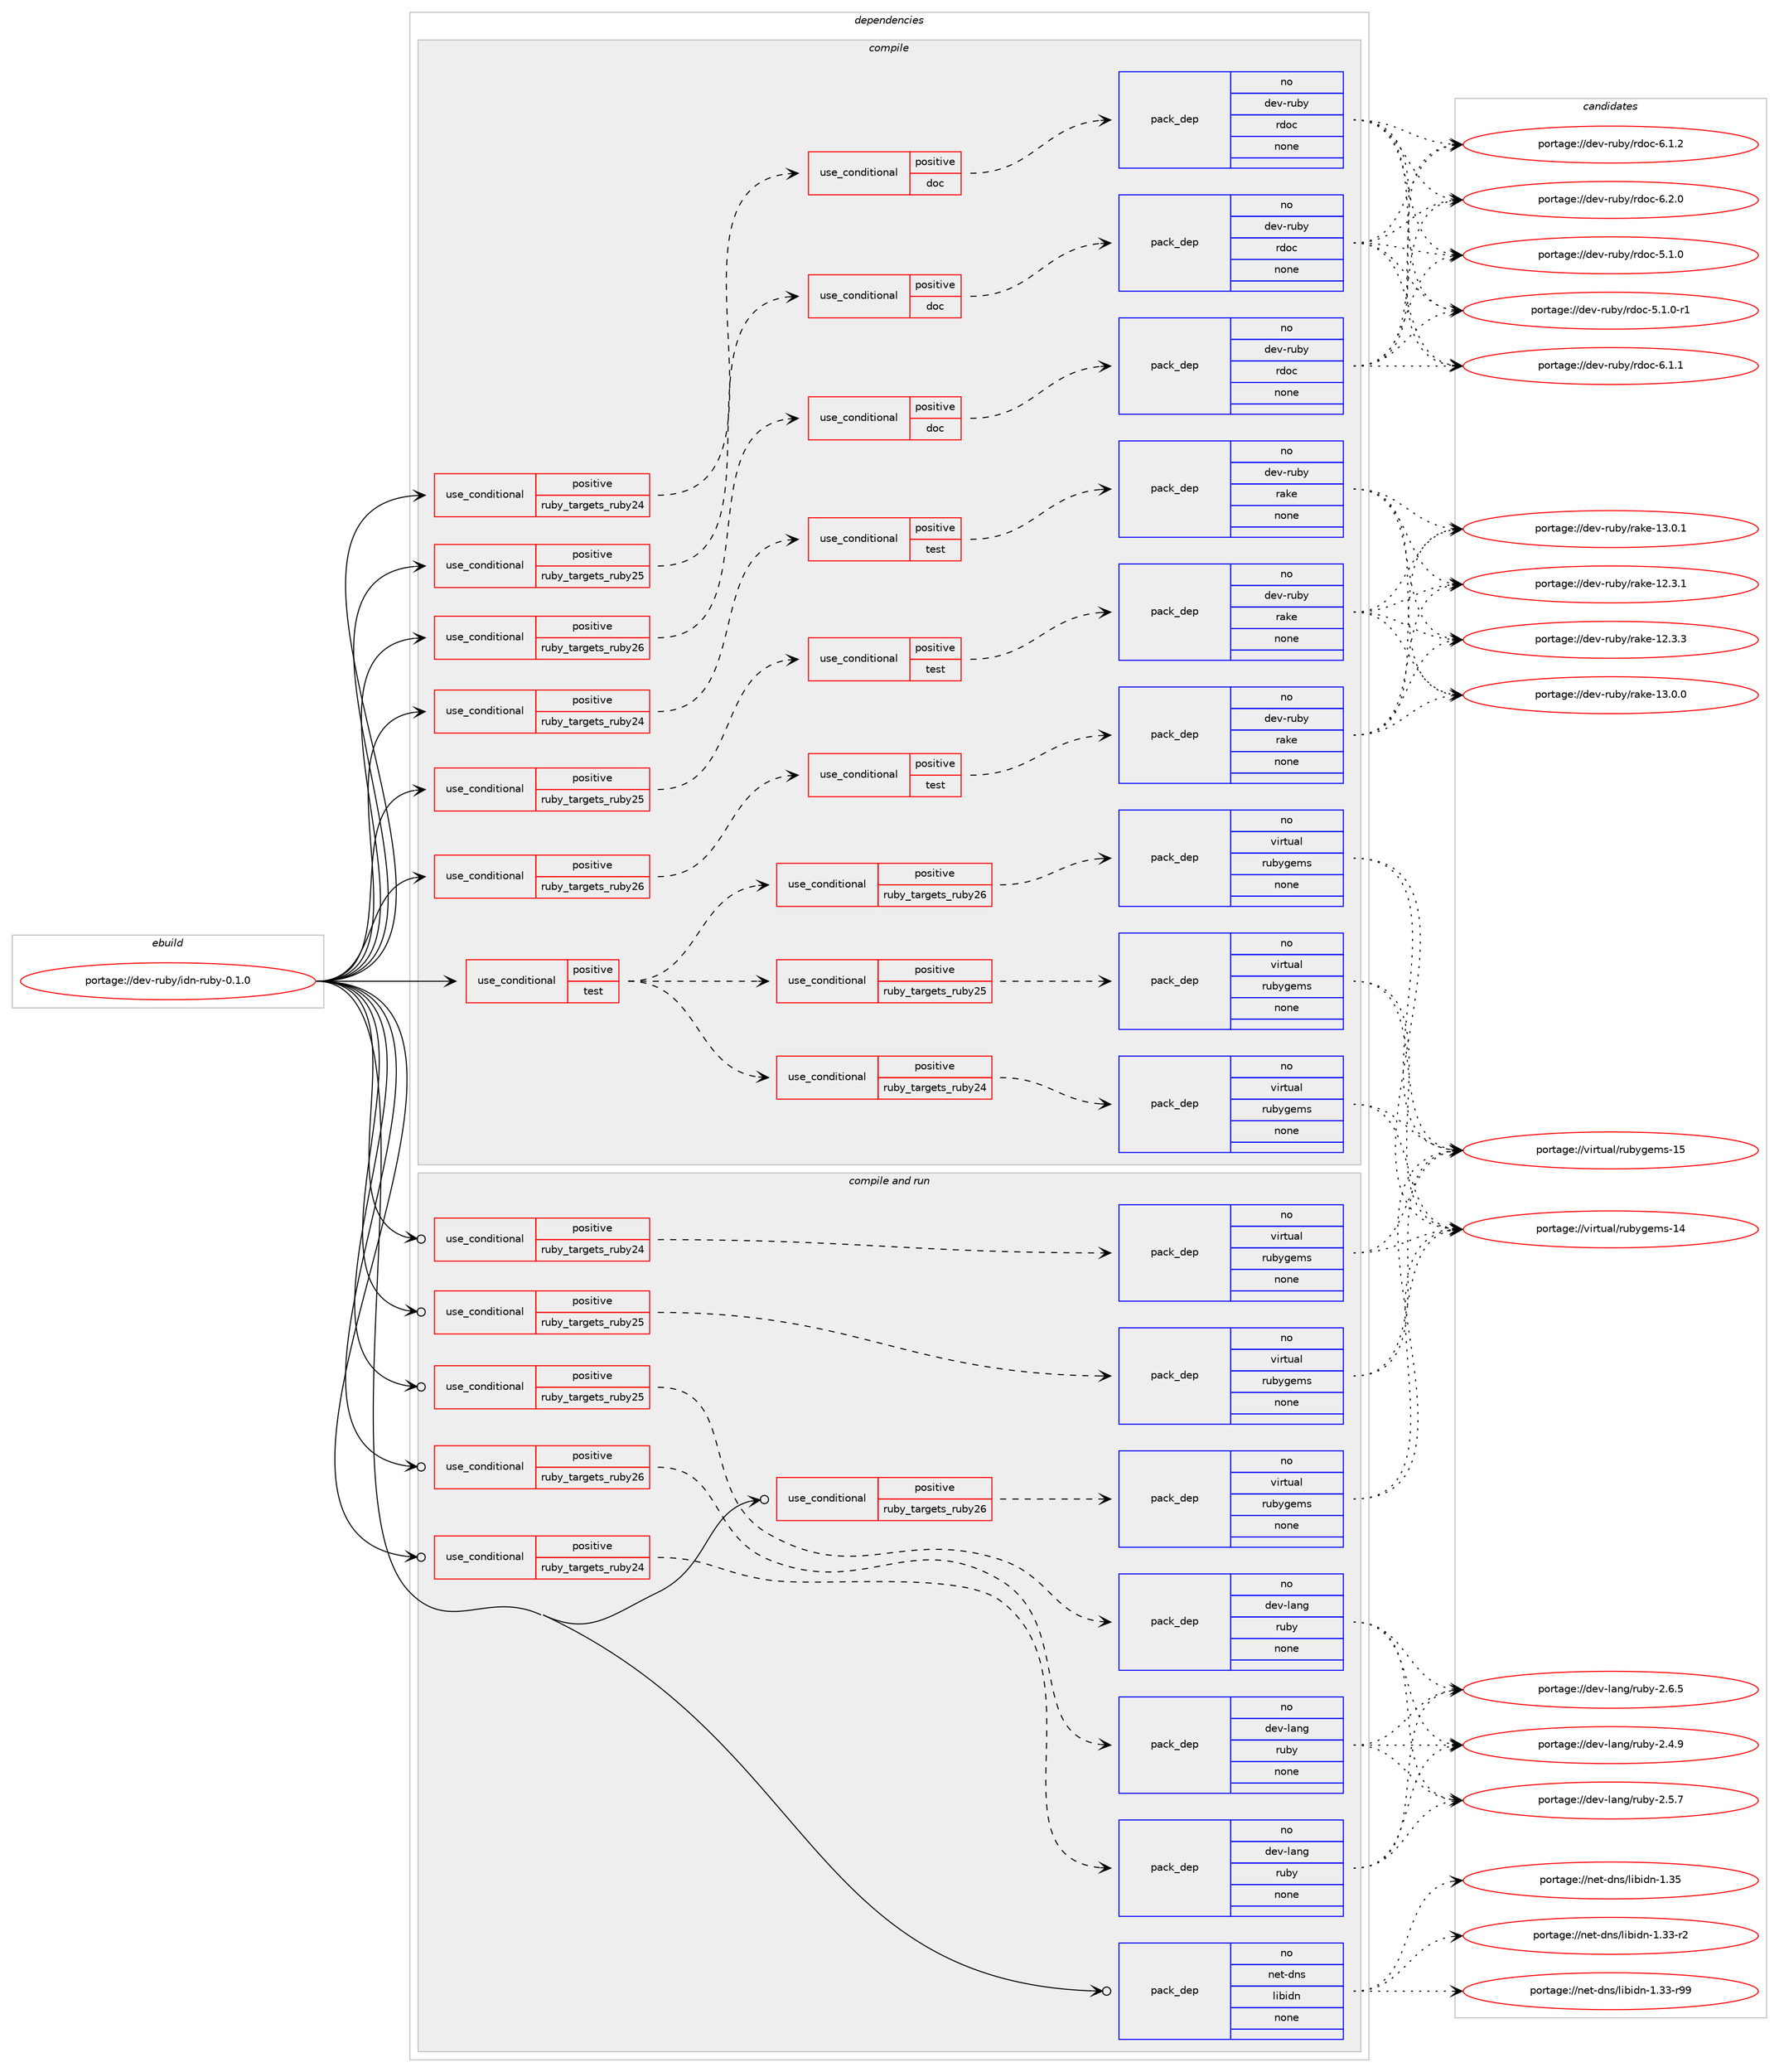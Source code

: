 digraph prolog {

# *************
# Graph options
# *************

newrank=true;
concentrate=true;
compound=true;
graph [rankdir=LR,fontname=Helvetica,fontsize=10,ranksep=1.5];#, ranksep=2.5, nodesep=0.2];
edge  [arrowhead=vee];
node  [fontname=Helvetica,fontsize=10];

# **********
# The ebuild
# **********

subgraph cluster_leftcol {
color=gray;
rank=same;
label=<<i>ebuild</i>>;
id [label="portage://dev-ruby/idn-ruby-0.1.0", color=red, width=4, href="../dev-ruby/idn-ruby-0.1.0.svg"];
}

# ****************
# The dependencies
# ****************

subgraph cluster_midcol {
color=gray;
label=<<i>dependencies</i>>;
subgraph cluster_compile {
fillcolor="#eeeeee";
style=filled;
label=<<i>compile</i>>;
subgraph cond54166 {
dependency224979 [label=<<TABLE BORDER="0" CELLBORDER="1" CELLSPACING="0" CELLPADDING="4"><TR><TD ROWSPAN="3" CELLPADDING="10">use_conditional</TD></TR><TR><TD>positive</TD></TR><TR><TD>ruby_targets_ruby24</TD></TR></TABLE>>, shape=none, color=red];
subgraph cond54167 {
dependency224980 [label=<<TABLE BORDER="0" CELLBORDER="1" CELLSPACING="0" CELLPADDING="4"><TR><TD ROWSPAN="3" CELLPADDING="10">use_conditional</TD></TR><TR><TD>positive</TD></TR><TR><TD>doc</TD></TR></TABLE>>, shape=none, color=red];
subgraph pack167325 {
dependency224981 [label=<<TABLE BORDER="0" CELLBORDER="1" CELLSPACING="0" CELLPADDING="4" WIDTH="220"><TR><TD ROWSPAN="6" CELLPADDING="30">pack_dep</TD></TR><TR><TD WIDTH="110">no</TD></TR><TR><TD>dev-ruby</TD></TR><TR><TD>rdoc</TD></TR><TR><TD>none</TD></TR><TR><TD></TD></TR></TABLE>>, shape=none, color=blue];
}
dependency224980:e -> dependency224981:w [weight=20,style="dashed",arrowhead="vee"];
}
dependency224979:e -> dependency224980:w [weight=20,style="dashed",arrowhead="vee"];
}
id:e -> dependency224979:w [weight=20,style="solid",arrowhead="vee"];
subgraph cond54168 {
dependency224982 [label=<<TABLE BORDER="0" CELLBORDER="1" CELLSPACING="0" CELLPADDING="4"><TR><TD ROWSPAN="3" CELLPADDING="10">use_conditional</TD></TR><TR><TD>positive</TD></TR><TR><TD>ruby_targets_ruby24</TD></TR></TABLE>>, shape=none, color=red];
subgraph cond54169 {
dependency224983 [label=<<TABLE BORDER="0" CELLBORDER="1" CELLSPACING="0" CELLPADDING="4"><TR><TD ROWSPAN="3" CELLPADDING="10">use_conditional</TD></TR><TR><TD>positive</TD></TR><TR><TD>test</TD></TR></TABLE>>, shape=none, color=red];
subgraph pack167326 {
dependency224984 [label=<<TABLE BORDER="0" CELLBORDER="1" CELLSPACING="0" CELLPADDING="4" WIDTH="220"><TR><TD ROWSPAN="6" CELLPADDING="30">pack_dep</TD></TR><TR><TD WIDTH="110">no</TD></TR><TR><TD>dev-ruby</TD></TR><TR><TD>rake</TD></TR><TR><TD>none</TD></TR><TR><TD></TD></TR></TABLE>>, shape=none, color=blue];
}
dependency224983:e -> dependency224984:w [weight=20,style="dashed",arrowhead="vee"];
}
dependency224982:e -> dependency224983:w [weight=20,style="dashed",arrowhead="vee"];
}
id:e -> dependency224982:w [weight=20,style="solid",arrowhead="vee"];
subgraph cond54170 {
dependency224985 [label=<<TABLE BORDER="0" CELLBORDER="1" CELLSPACING="0" CELLPADDING="4"><TR><TD ROWSPAN="3" CELLPADDING="10">use_conditional</TD></TR><TR><TD>positive</TD></TR><TR><TD>ruby_targets_ruby25</TD></TR></TABLE>>, shape=none, color=red];
subgraph cond54171 {
dependency224986 [label=<<TABLE BORDER="0" CELLBORDER="1" CELLSPACING="0" CELLPADDING="4"><TR><TD ROWSPAN="3" CELLPADDING="10">use_conditional</TD></TR><TR><TD>positive</TD></TR><TR><TD>doc</TD></TR></TABLE>>, shape=none, color=red];
subgraph pack167327 {
dependency224987 [label=<<TABLE BORDER="0" CELLBORDER="1" CELLSPACING="0" CELLPADDING="4" WIDTH="220"><TR><TD ROWSPAN="6" CELLPADDING="30">pack_dep</TD></TR><TR><TD WIDTH="110">no</TD></TR><TR><TD>dev-ruby</TD></TR><TR><TD>rdoc</TD></TR><TR><TD>none</TD></TR><TR><TD></TD></TR></TABLE>>, shape=none, color=blue];
}
dependency224986:e -> dependency224987:w [weight=20,style="dashed",arrowhead="vee"];
}
dependency224985:e -> dependency224986:w [weight=20,style="dashed",arrowhead="vee"];
}
id:e -> dependency224985:w [weight=20,style="solid",arrowhead="vee"];
subgraph cond54172 {
dependency224988 [label=<<TABLE BORDER="0" CELLBORDER="1" CELLSPACING="0" CELLPADDING="4"><TR><TD ROWSPAN="3" CELLPADDING="10">use_conditional</TD></TR><TR><TD>positive</TD></TR><TR><TD>ruby_targets_ruby25</TD></TR></TABLE>>, shape=none, color=red];
subgraph cond54173 {
dependency224989 [label=<<TABLE BORDER="0" CELLBORDER="1" CELLSPACING="0" CELLPADDING="4"><TR><TD ROWSPAN="3" CELLPADDING="10">use_conditional</TD></TR><TR><TD>positive</TD></TR><TR><TD>test</TD></TR></TABLE>>, shape=none, color=red];
subgraph pack167328 {
dependency224990 [label=<<TABLE BORDER="0" CELLBORDER="1" CELLSPACING="0" CELLPADDING="4" WIDTH="220"><TR><TD ROWSPAN="6" CELLPADDING="30">pack_dep</TD></TR><TR><TD WIDTH="110">no</TD></TR><TR><TD>dev-ruby</TD></TR><TR><TD>rake</TD></TR><TR><TD>none</TD></TR><TR><TD></TD></TR></TABLE>>, shape=none, color=blue];
}
dependency224989:e -> dependency224990:w [weight=20,style="dashed",arrowhead="vee"];
}
dependency224988:e -> dependency224989:w [weight=20,style="dashed",arrowhead="vee"];
}
id:e -> dependency224988:w [weight=20,style="solid",arrowhead="vee"];
subgraph cond54174 {
dependency224991 [label=<<TABLE BORDER="0" CELLBORDER="1" CELLSPACING="0" CELLPADDING="4"><TR><TD ROWSPAN="3" CELLPADDING="10">use_conditional</TD></TR><TR><TD>positive</TD></TR><TR><TD>ruby_targets_ruby26</TD></TR></TABLE>>, shape=none, color=red];
subgraph cond54175 {
dependency224992 [label=<<TABLE BORDER="0" CELLBORDER="1" CELLSPACING="0" CELLPADDING="4"><TR><TD ROWSPAN="3" CELLPADDING="10">use_conditional</TD></TR><TR><TD>positive</TD></TR><TR><TD>doc</TD></TR></TABLE>>, shape=none, color=red];
subgraph pack167329 {
dependency224993 [label=<<TABLE BORDER="0" CELLBORDER="1" CELLSPACING="0" CELLPADDING="4" WIDTH="220"><TR><TD ROWSPAN="6" CELLPADDING="30">pack_dep</TD></TR><TR><TD WIDTH="110">no</TD></TR><TR><TD>dev-ruby</TD></TR><TR><TD>rdoc</TD></TR><TR><TD>none</TD></TR><TR><TD></TD></TR></TABLE>>, shape=none, color=blue];
}
dependency224992:e -> dependency224993:w [weight=20,style="dashed",arrowhead="vee"];
}
dependency224991:e -> dependency224992:w [weight=20,style="dashed",arrowhead="vee"];
}
id:e -> dependency224991:w [weight=20,style="solid",arrowhead="vee"];
subgraph cond54176 {
dependency224994 [label=<<TABLE BORDER="0" CELLBORDER="1" CELLSPACING="0" CELLPADDING="4"><TR><TD ROWSPAN="3" CELLPADDING="10">use_conditional</TD></TR><TR><TD>positive</TD></TR><TR><TD>ruby_targets_ruby26</TD></TR></TABLE>>, shape=none, color=red];
subgraph cond54177 {
dependency224995 [label=<<TABLE BORDER="0" CELLBORDER="1" CELLSPACING="0" CELLPADDING="4"><TR><TD ROWSPAN="3" CELLPADDING="10">use_conditional</TD></TR><TR><TD>positive</TD></TR><TR><TD>test</TD></TR></TABLE>>, shape=none, color=red];
subgraph pack167330 {
dependency224996 [label=<<TABLE BORDER="0" CELLBORDER="1" CELLSPACING="0" CELLPADDING="4" WIDTH="220"><TR><TD ROWSPAN="6" CELLPADDING="30">pack_dep</TD></TR><TR><TD WIDTH="110">no</TD></TR><TR><TD>dev-ruby</TD></TR><TR><TD>rake</TD></TR><TR><TD>none</TD></TR><TR><TD></TD></TR></TABLE>>, shape=none, color=blue];
}
dependency224995:e -> dependency224996:w [weight=20,style="dashed",arrowhead="vee"];
}
dependency224994:e -> dependency224995:w [weight=20,style="dashed",arrowhead="vee"];
}
id:e -> dependency224994:w [weight=20,style="solid",arrowhead="vee"];
subgraph cond54178 {
dependency224997 [label=<<TABLE BORDER="0" CELLBORDER="1" CELLSPACING="0" CELLPADDING="4"><TR><TD ROWSPAN="3" CELLPADDING="10">use_conditional</TD></TR><TR><TD>positive</TD></TR><TR><TD>test</TD></TR></TABLE>>, shape=none, color=red];
subgraph cond54179 {
dependency224998 [label=<<TABLE BORDER="0" CELLBORDER="1" CELLSPACING="0" CELLPADDING="4"><TR><TD ROWSPAN="3" CELLPADDING="10">use_conditional</TD></TR><TR><TD>positive</TD></TR><TR><TD>ruby_targets_ruby24</TD></TR></TABLE>>, shape=none, color=red];
subgraph pack167331 {
dependency224999 [label=<<TABLE BORDER="0" CELLBORDER="1" CELLSPACING="0" CELLPADDING="4" WIDTH="220"><TR><TD ROWSPAN="6" CELLPADDING="30">pack_dep</TD></TR><TR><TD WIDTH="110">no</TD></TR><TR><TD>virtual</TD></TR><TR><TD>rubygems</TD></TR><TR><TD>none</TD></TR><TR><TD></TD></TR></TABLE>>, shape=none, color=blue];
}
dependency224998:e -> dependency224999:w [weight=20,style="dashed",arrowhead="vee"];
}
dependency224997:e -> dependency224998:w [weight=20,style="dashed",arrowhead="vee"];
subgraph cond54180 {
dependency225000 [label=<<TABLE BORDER="0" CELLBORDER="1" CELLSPACING="0" CELLPADDING="4"><TR><TD ROWSPAN="3" CELLPADDING="10">use_conditional</TD></TR><TR><TD>positive</TD></TR><TR><TD>ruby_targets_ruby25</TD></TR></TABLE>>, shape=none, color=red];
subgraph pack167332 {
dependency225001 [label=<<TABLE BORDER="0" CELLBORDER="1" CELLSPACING="0" CELLPADDING="4" WIDTH="220"><TR><TD ROWSPAN="6" CELLPADDING="30">pack_dep</TD></TR><TR><TD WIDTH="110">no</TD></TR><TR><TD>virtual</TD></TR><TR><TD>rubygems</TD></TR><TR><TD>none</TD></TR><TR><TD></TD></TR></TABLE>>, shape=none, color=blue];
}
dependency225000:e -> dependency225001:w [weight=20,style="dashed",arrowhead="vee"];
}
dependency224997:e -> dependency225000:w [weight=20,style="dashed",arrowhead="vee"];
subgraph cond54181 {
dependency225002 [label=<<TABLE BORDER="0" CELLBORDER="1" CELLSPACING="0" CELLPADDING="4"><TR><TD ROWSPAN="3" CELLPADDING="10">use_conditional</TD></TR><TR><TD>positive</TD></TR><TR><TD>ruby_targets_ruby26</TD></TR></TABLE>>, shape=none, color=red];
subgraph pack167333 {
dependency225003 [label=<<TABLE BORDER="0" CELLBORDER="1" CELLSPACING="0" CELLPADDING="4" WIDTH="220"><TR><TD ROWSPAN="6" CELLPADDING="30">pack_dep</TD></TR><TR><TD WIDTH="110">no</TD></TR><TR><TD>virtual</TD></TR><TR><TD>rubygems</TD></TR><TR><TD>none</TD></TR><TR><TD></TD></TR></TABLE>>, shape=none, color=blue];
}
dependency225002:e -> dependency225003:w [weight=20,style="dashed",arrowhead="vee"];
}
dependency224997:e -> dependency225002:w [weight=20,style="dashed",arrowhead="vee"];
}
id:e -> dependency224997:w [weight=20,style="solid",arrowhead="vee"];
}
subgraph cluster_compileandrun {
fillcolor="#eeeeee";
style=filled;
label=<<i>compile and run</i>>;
subgraph cond54182 {
dependency225004 [label=<<TABLE BORDER="0" CELLBORDER="1" CELLSPACING="0" CELLPADDING="4"><TR><TD ROWSPAN="3" CELLPADDING="10">use_conditional</TD></TR><TR><TD>positive</TD></TR><TR><TD>ruby_targets_ruby24</TD></TR></TABLE>>, shape=none, color=red];
subgraph pack167334 {
dependency225005 [label=<<TABLE BORDER="0" CELLBORDER="1" CELLSPACING="0" CELLPADDING="4" WIDTH="220"><TR><TD ROWSPAN="6" CELLPADDING="30">pack_dep</TD></TR><TR><TD WIDTH="110">no</TD></TR><TR><TD>dev-lang</TD></TR><TR><TD>ruby</TD></TR><TR><TD>none</TD></TR><TR><TD></TD></TR></TABLE>>, shape=none, color=blue];
}
dependency225004:e -> dependency225005:w [weight=20,style="dashed",arrowhead="vee"];
}
id:e -> dependency225004:w [weight=20,style="solid",arrowhead="odotvee"];
subgraph cond54183 {
dependency225006 [label=<<TABLE BORDER="0" CELLBORDER="1" CELLSPACING="0" CELLPADDING="4"><TR><TD ROWSPAN="3" CELLPADDING="10">use_conditional</TD></TR><TR><TD>positive</TD></TR><TR><TD>ruby_targets_ruby24</TD></TR></TABLE>>, shape=none, color=red];
subgraph pack167335 {
dependency225007 [label=<<TABLE BORDER="0" CELLBORDER="1" CELLSPACING="0" CELLPADDING="4" WIDTH="220"><TR><TD ROWSPAN="6" CELLPADDING="30">pack_dep</TD></TR><TR><TD WIDTH="110">no</TD></TR><TR><TD>virtual</TD></TR><TR><TD>rubygems</TD></TR><TR><TD>none</TD></TR><TR><TD></TD></TR></TABLE>>, shape=none, color=blue];
}
dependency225006:e -> dependency225007:w [weight=20,style="dashed",arrowhead="vee"];
}
id:e -> dependency225006:w [weight=20,style="solid",arrowhead="odotvee"];
subgraph cond54184 {
dependency225008 [label=<<TABLE BORDER="0" CELLBORDER="1" CELLSPACING="0" CELLPADDING="4"><TR><TD ROWSPAN="3" CELLPADDING="10">use_conditional</TD></TR><TR><TD>positive</TD></TR><TR><TD>ruby_targets_ruby25</TD></TR></TABLE>>, shape=none, color=red];
subgraph pack167336 {
dependency225009 [label=<<TABLE BORDER="0" CELLBORDER="1" CELLSPACING="0" CELLPADDING="4" WIDTH="220"><TR><TD ROWSPAN="6" CELLPADDING="30">pack_dep</TD></TR><TR><TD WIDTH="110">no</TD></TR><TR><TD>dev-lang</TD></TR><TR><TD>ruby</TD></TR><TR><TD>none</TD></TR><TR><TD></TD></TR></TABLE>>, shape=none, color=blue];
}
dependency225008:e -> dependency225009:w [weight=20,style="dashed",arrowhead="vee"];
}
id:e -> dependency225008:w [weight=20,style="solid",arrowhead="odotvee"];
subgraph cond54185 {
dependency225010 [label=<<TABLE BORDER="0" CELLBORDER="1" CELLSPACING="0" CELLPADDING="4"><TR><TD ROWSPAN="3" CELLPADDING="10">use_conditional</TD></TR><TR><TD>positive</TD></TR><TR><TD>ruby_targets_ruby25</TD></TR></TABLE>>, shape=none, color=red];
subgraph pack167337 {
dependency225011 [label=<<TABLE BORDER="0" CELLBORDER="1" CELLSPACING="0" CELLPADDING="4" WIDTH="220"><TR><TD ROWSPAN="6" CELLPADDING="30">pack_dep</TD></TR><TR><TD WIDTH="110">no</TD></TR><TR><TD>virtual</TD></TR><TR><TD>rubygems</TD></TR><TR><TD>none</TD></TR><TR><TD></TD></TR></TABLE>>, shape=none, color=blue];
}
dependency225010:e -> dependency225011:w [weight=20,style="dashed",arrowhead="vee"];
}
id:e -> dependency225010:w [weight=20,style="solid",arrowhead="odotvee"];
subgraph cond54186 {
dependency225012 [label=<<TABLE BORDER="0" CELLBORDER="1" CELLSPACING="0" CELLPADDING="4"><TR><TD ROWSPAN="3" CELLPADDING="10">use_conditional</TD></TR><TR><TD>positive</TD></TR><TR><TD>ruby_targets_ruby26</TD></TR></TABLE>>, shape=none, color=red];
subgraph pack167338 {
dependency225013 [label=<<TABLE BORDER="0" CELLBORDER="1" CELLSPACING="0" CELLPADDING="4" WIDTH="220"><TR><TD ROWSPAN="6" CELLPADDING="30">pack_dep</TD></TR><TR><TD WIDTH="110">no</TD></TR><TR><TD>dev-lang</TD></TR><TR><TD>ruby</TD></TR><TR><TD>none</TD></TR><TR><TD></TD></TR></TABLE>>, shape=none, color=blue];
}
dependency225012:e -> dependency225013:w [weight=20,style="dashed",arrowhead="vee"];
}
id:e -> dependency225012:w [weight=20,style="solid",arrowhead="odotvee"];
subgraph cond54187 {
dependency225014 [label=<<TABLE BORDER="0" CELLBORDER="1" CELLSPACING="0" CELLPADDING="4"><TR><TD ROWSPAN="3" CELLPADDING="10">use_conditional</TD></TR><TR><TD>positive</TD></TR><TR><TD>ruby_targets_ruby26</TD></TR></TABLE>>, shape=none, color=red];
subgraph pack167339 {
dependency225015 [label=<<TABLE BORDER="0" CELLBORDER="1" CELLSPACING="0" CELLPADDING="4" WIDTH="220"><TR><TD ROWSPAN="6" CELLPADDING="30">pack_dep</TD></TR><TR><TD WIDTH="110">no</TD></TR><TR><TD>virtual</TD></TR><TR><TD>rubygems</TD></TR><TR><TD>none</TD></TR><TR><TD></TD></TR></TABLE>>, shape=none, color=blue];
}
dependency225014:e -> dependency225015:w [weight=20,style="dashed",arrowhead="vee"];
}
id:e -> dependency225014:w [weight=20,style="solid",arrowhead="odotvee"];
subgraph pack167340 {
dependency225016 [label=<<TABLE BORDER="0" CELLBORDER="1" CELLSPACING="0" CELLPADDING="4" WIDTH="220"><TR><TD ROWSPAN="6" CELLPADDING="30">pack_dep</TD></TR><TR><TD WIDTH="110">no</TD></TR><TR><TD>net-dns</TD></TR><TR><TD>libidn</TD></TR><TR><TD>none</TD></TR><TR><TD></TD></TR></TABLE>>, shape=none, color=blue];
}
id:e -> dependency225016:w [weight=20,style="solid",arrowhead="odotvee"];
}
subgraph cluster_run {
fillcolor="#eeeeee";
style=filled;
label=<<i>run</i>>;
}
}

# **************
# The candidates
# **************

subgraph cluster_choices {
rank=same;
color=gray;
label=<<i>candidates</i>>;

subgraph choice167325 {
color=black;
nodesep=1;
choiceportage10010111845114117981214711410011199455346494648 [label="portage://dev-ruby/rdoc-5.1.0", color=red, width=4,href="../dev-ruby/rdoc-5.1.0.svg"];
choiceportage100101118451141179812147114100111994553464946484511449 [label="portage://dev-ruby/rdoc-5.1.0-r1", color=red, width=4,href="../dev-ruby/rdoc-5.1.0-r1.svg"];
choiceportage10010111845114117981214711410011199455446494649 [label="portage://dev-ruby/rdoc-6.1.1", color=red, width=4,href="../dev-ruby/rdoc-6.1.1.svg"];
choiceportage10010111845114117981214711410011199455446494650 [label="portage://dev-ruby/rdoc-6.1.2", color=red, width=4,href="../dev-ruby/rdoc-6.1.2.svg"];
choiceportage10010111845114117981214711410011199455446504648 [label="portage://dev-ruby/rdoc-6.2.0", color=red, width=4,href="../dev-ruby/rdoc-6.2.0.svg"];
dependency224981:e -> choiceportage10010111845114117981214711410011199455346494648:w [style=dotted,weight="100"];
dependency224981:e -> choiceportage100101118451141179812147114100111994553464946484511449:w [style=dotted,weight="100"];
dependency224981:e -> choiceportage10010111845114117981214711410011199455446494649:w [style=dotted,weight="100"];
dependency224981:e -> choiceportage10010111845114117981214711410011199455446494650:w [style=dotted,weight="100"];
dependency224981:e -> choiceportage10010111845114117981214711410011199455446504648:w [style=dotted,weight="100"];
}
subgraph choice167326 {
color=black;
nodesep=1;
choiceportage1001011184511411798121471149710710145495046514649 [label="portage://dev-ruby/rake-12.3.1", color=red, width=4,href="../dev-ruby/rake-12.3.1.svg"];
choiceportage1001011184511411798121471149710710145495046514651 [label="portage://dev-ruby/rake-12.3.3", color=red, width=4,href="../dev-ruby/rake-12.3.3.svg"];
choiceportage1001011184511411798121471149710710145495146484648 [label="portage://dev-ruby/rake-13.0.0", color=red, width=4,href="../dev-ruby/rake-13.0.0.svg"];
choiceportage1001011184511411798121471149710710145495146484649 [label="portage://dev-ruby/rake-13.0.1", color=red, width=4,href="../dev-ruby/rake-13.0.1.svg"];
dependency224984:e -> choiceportage1001011184511411798121471149710710145495046514649:w [style=dotted,weight="100"];
dependency224984:e -> choiceportage1001011184511411798121471149710710145495046514651:w [style=dotted,weight="100"];
dependency224984:e -> choiceportage1001011184511411798121471149710710145495146484648:w [style=dotted,weight="100"];
dependency224984:e -> choiceportage1001011184511411798121471149710710145495146484649:w [style=dotted,weight="100"];
}
subgraph choice167327 {
color=black;
nodesep=1;
choiceportage10010111845114117981214711410011199455346494648 [label="portage://dev-ruby/rdoc-5.1.0", color=red, width=4,href="../dev-ruby/rdoc-5.1.0.svg"];
choiceportage100101118451141179812147114100111994553464946484511449 [label="portage://dev-ruby/rdoc-5.1.0-r1", color=red, width=4,href="../dev-ruby/rdoc-5.1.0-r1.svg"];
choiceportage10010111845114117981214711410011199455446494649 [label="portage://dev-ruby/rdoc-6.1.1", color=red, width=4,href="../dev-ruby/rdoc-6.1.1.svg"];
choiceportage10010111845114117981214711410011199455446494650 [label="portage://dev-ruby/rdoc-6.1.2", color=red, width=4,href="../dev-ruby/rdoc-6.1.2.svg"];
choiceportage10010111845114117981214711410011199455446504648 [label="portage://dev-ruby/rdoc-6.2.0", color=red, width=4,href="../dev-ruby/rdoc-6.2.0.svg"];
dependency224987:e -> choiceportage10010111845114117981214711410011199455346494648:w [style=dotted,weight="100"];
dependency224987:e -> choiceportage100101118451141179812147114100111994553464946484511449:w [style=dotted,weight="100"];
dependency224987:e -> choiceportage10010111845114117981214711410011199455446494649:w [style=dotted,weight="100"];
dependency224987:e -> choiceportage10010111845114117981214711410011199455446494650:w [style=dotted,weight="100"];
dependency224987:e -> choiceportage10010111845114117981214711410011199455446504648:w [style=dotted,weight="100"];
}
subgraph choice167328 {
color=black;
nodesep=1;
choiceportage1001011184511411798121471149710710145495046514649 [label="portage://dev-ruby/rake-12.3.1", color=red, width=4,href="../dev-ruby/rake-12.3.1.svg"];
choiceportage1001011184511411798121471149710710145495046514651 [label="portage://dev-ruby/rake-12.3.3", color=red, width=4,href="../dev-ruby/rake-12.3.3.svg"];
choiceportage1001011184511411798121471149710710145495146484648 [label="portage://dev-ruby/rake-13.0.0", color=red, width=4,href="../dev-ruby/rake-13.0.0.svg"];
choiceportage1001011184511411798121471149710710145495146484649 [label="portage://dev-ruby/rake-13.0.1", color=red, width=4,href="../dev-ruby/rake-13.0.1.svg"];
dependency224990:e -> choiceportage1001011184511411798121471149710710145495046514649:w [style=dotted,weight="100"];
dependency224990:e -> choiceportage1001011184511411798121471149710710145495046514651:w [style=dotted,weight="100"];
dependency224990:e -> choiceportage1001011184511411798121471149710710145495146484648:w [style=dotted,weight="100"];
dependency224990:e -> choiceportage1001011184511411798121471149710710145495146484649:w [style=dotted,weight="100"];
}
subgraph choice167329 {
color=black;
nodesep=1;
choiceportage10010111845114117981214711410011199455346494648 [label="portage://dev-ruby/rdoc-5.1.0", color=red, width=4,href="../dev-ruby/rdoc-5.1.0.svg"];
choiceportage100101118451141179812147114100111994553464946484511449 [label="portage://dev-ruby/rdoc-5.1.0-r1", color=red, width=4,href="../dev-ruby/rdoc-5.1.0-r1.svg"];
choiceportage10010111845114117981214711410011199455446494649 [label="portage://dev-ruby/rdoc-6.1.1", color=red, width=4,href="../dev-ruby/rdoc-6.1.1.svg"];
choiceportage10010111845114117981214711410011199455446494650 [label="portage://dev-ruby/rdoc-6.1.2", color=red, width=4,href="../dev-ruby/rdoc-6.1.2.svg"];
choiceportage10010111845114117981214711410011199455446504648 [label="portage://dev-ruby/rdoc-6.2.0", color=red, width=4,href="../dev-ruby/rdoc-6.2.0.svg"];
dependency224993:e -> choiceportage10010111845114117981214711410011199455346494648:w [style=dotted,weight="100"];
dependency224993:e -> choiceportage100101118451141179812147114100111994553464946484511449:w [style=dotted,weight="100"];
dependency224993:e -> choiceportage10010111845114117981214711410011199455446494649:w [style=dotted,weight="100"];
dependency224993:e -> choiceportage10010111845114117981214711410011199455446494650:w [style=dotted,weight="100"];
dependency224993:e -> choiceportage10010111845114117981214711410011199455446504648:w [style=dotted,weight="100"];
}
subgraph choice167330 {
color=black;
nodesep=1;
choiceportage1001011184511411798121471149710710145495046514649 [label="portage://dev-ruby/rake-12.3.1", color=red, width=4,href="../dev-ruby/rake-12.3.1.svg"];
choiceportage1001011184511411798121471149710710145495046514651 [label="portage://dev-ruby/rake-12.3.3", color=red, width=4,href="../dev-ruby/rake-12.3.3.svg"];
choiceportage1001011184511411798121471149710710145495146484648 [label="portage://dev-ruby/rake-13.0.0", color=red, width=4,href="../dev-ruby/rake-13.0.0.svg"];
choiceportage1001011184511411798121471149710710145495146484649 [label="portage://dev-ruby/rake-13.0.1", color=red, width=4,href="../dev-ruby/rake-13.0.1.svg"];
dependency224996:e -> choiceportage1001011184511411798121471149710710145495046514649:w [style=dotted,weight="100"];
dependency224996:e -> choiceportage1001011184511411798121471149710710145495046514651:w [style=dotted,weight="100"];
dependency224996:e -> choiceportage1001011184511411798121471149710710145495146484648:w [style=dotted,weight="100"];
dependency224996:e -> choiceportage1001011184511411798121471149710710145495146484649:w [style=dotted,weight="100"];
}
subgraph choice167331 {
color=black;
nodesep=1;
choiceportage118105114116117971084711411798121103101109115454952 [label="portage://virtual/rubygems-14", color=red, width=4,href="../virtual/rubygems-14.svg"];
choiceportage118105114116117971084711411798121103101109115454953 [label="portage://virtual/rubygems-15", color=red, width=4,href="../virtual/rubygems-15.svg"];
dependency224999:e -> choiceportage118105114116117971084711411798121103101109115454952:w [style=dotted,weight="100"];
dependency224999:e -> choiceportage118105114116117971084711411798121103101109115454953:w [style=dotted,weight="100"];
}
subgraph choice167332 {
color=black;
nodesep=1;
choiceportage118105114116117971084711411798121103101109115454952 [label="portage://virtual/rubygems-14", color=red, width=4,href="../virtual/rubygems-14.svg"];
choiceportage118105114116117971084711411798121103101109115454953 [label="portage://virtual/rubygems-15", color=red, width=4,href="../virtual/rubygems-15.svg"];
dependency225001:e -> choiceportage118105114116117971084711411798121103101109115454952:w [style=dotted,weight="100"];
dependency225001:e -> choiceportage118105114116117971084711411798121103101109115454953:w [style=dotted,weight="100"];
}
subgraph choice167333 {
color=black;
nodesep=1;
choiceportage118105114116117971084711411798121103101109115454952 [label="portage://virtual/rubygems-14", color=red, width=4,href="../virtual/rubygems-14.svg"];
choiceportage118105114116117971084711411798121103101109115454953 [label="portage://virtual/rubygems-15", color=red, width=4,href="../virtual/rubygems-15.svg"];
dependency225003:e -> choiceportage118105114116117971084711411798121103101109115454952:w [style=dotted,weight="100"];
dependency225003:e -> choiceportage118105114116117971084711411798121103101109115454953:w [style=dotted,weight="100"];
}
subgraph choice167334 {
color=black;
nodesep=1;
choiceportage10010111845108971101034711411798121455046524657 [label="portage://dev-lang/ruby-2.4.9", color=red, width=4,href="../dev-lang/ruby-2.4.9.svg"];
choiceportage10010111845108971101034711411798121455046534655 [label="portage://dev-lang/ruby-2.5.7", color=red, width=4,href="../dev-lang/ruby-2.5.7.svg"];
choiceportage10010111845108971101034711411798121455046544653 [label="portage://dev-lang/ruby-2.6.5", color=red, width=4,href="../dev-lang/ruby-2.6.5.svg"];
dependency225005:e -> choiceportage10010111845108971101034711411798121455046524657:w [style=dotted,weight="100"];
dependency225005:e -> choiceportage10010111845108971101034711411798121455046534655:w [style=dotted,weight="100"];
dependency225005:e -> choiceportage10010111845108971101034711411798121455046544653:w [style=dotted,weight="100"];
}
subgraph choice167335 {
color=black;
nodesep=1;
choiceportage118105114116117971084711411798121103101109115454952 [label="portage://virtual/rubygems-14", color=red, width=4,href="../virtual/rubygems-14.svg"];
choiceportage118105114116117971084711411798121103101109115454953 [label="portage://virtual/rubygems-15", color=red, width=4,href="../virtual/rubygems-15.svg"];
dependency225007:e -> choiceportage118105114116117971084711411798121103101109115454952:w [style=dotted,weight="100"];
dependency225007:e -> choiceportage118105114116117971084711411798121103101109115454953:w [style=dotted,weight="100"];
}
subgraph choice167336 {
color=black;
nodesep=1;
choiceportage10010111845108971101034711411798121455046524657 [label="portage://dev-lang/ruby-2.4.9", color=red, width=4,href="../dev-lang/ruby-2.4.9.svg"];
choiceportage10010111845108971101034711411798121455046534655 [label="portage://dev-lang/ruby-2.5.7", color=red, width=4,href="../dev-lang/ruby-2.5.7.svg"];
choiceportage10010111845108971101034711411798121455046544653 [label="portage://dev-lang/ruby-2.6.5", color=red, width=4,href="../dev-lang/ruby-2.6.5.svg"];
dependency225009:e -> choiceportage10010111845108971101034711411798121455046524657:w [style=dotted,weight="100"];
dependency225009:e -> choiceportage10010111845108971101034711411798121455046534655:w [style=dotted,weight="100"];
dependency225009:e -> choiceportage10010111845108971101034711411798121455046544653:w [style=dotted,weight="100"];
}
subgraph choice167337 {
color=black;
nodesep=1;
choiceportage118105114116117971084711411798121103101109115454952 [label="portage://virtual/rubygems-14", color=red, width=4,href="../virtual/rubygems-14.svg"];
choiceportage118105114116117971084711411798121103101109115454953 [label="portage://virtual/rubygems-15", color=red, width=4,href="../virtual/rubygems-15.svg"];
dependency225011:e -> choiceportage118105114116117971084711411798121103101109115454952:w [style=dotted,weight="100"];
dependency225011:e -> choiceportage118105114116117971084711411798121103101109115454953:w [style=dotted,weight="100"];
}
subgraph choice167338 {
color=black;
nodesep=1;
choiceportage10010111845108971101034711411798121455046524657 [label="portage://dev-lang/ruby-2.4.9", color=red, width=4,href="../dev-lang/ruby-2.4.9.svg"];
choiceportage10010111845108971101034711411798121455046534655 [label="portage://dev-lang/ruby-2.5.7", color=red, width=4,href="../dev-lang/ruby-2.5.7.svg"];
choiceportage10010111845108971101034711411798121455046544653 [label="portage://dev-lang/ruby-2.6.5", color=red, width=4,href="../dev-lang/ruby-2.6.5.svg"];
dependency225013:e -> choiceportage10010111845108971101034711411798121455046524657:w [style=dotted,weight="100"];
dependency225013:e -> choiceportage10010111845108971101034711411798121455046534655:w [style=dotted,weight="100"];
dependency225013:e -> choiceportage10010111845108971101034711411798121455046544653:w [style=dotted,weight="100"];
}
subgraph choice167339 {
color=black;
nodesep=1;
choiceportage118105114116117971084711411798121103101109115454952 [label="portage://virtual/rubygems-14", color=red, width=4,href="../virtual/rubygems-14.svg"];
choiceportage118105114116117971084711411798121103101109115454953 [label="portage://virtual/rubygems-15", color=red, width=4,href="../virtual/rubygems-15.svg"];
dependency225015:e -> choiceportage118105114116117971084711411798121103101109115454952:w [style=dotted,weight="100"];
dependency225015:e -> choiceportage118105114116117971084711411798121103101109115454953:w [style=dotted,weight="100"];
}
subgraph choice167340 {
color=black;
nodesep=1;
choiceportage11010111645100110115471081059810510011045494651514511450 [label="portage://net-dns/libidn-1.33-r2", color=red, width=4,href="../net-dns/libidn-1.33-r2.svg"];
choiceportage1101011164510011011547108105981051001104549465151451145757 [label="portage://net-dns/libidn-1.33-r99", color=red, width=4,href="../net-dns/libidn-1.33-r99.svg"];
choiceportage1101011164510011011547108105981051001104549465153 [label="portage://net-dns/libidn-1.35", color=red, width=4,href="../net-dns/libidn-1.35.svg"];
dependency225016:e -> choiceportage11010111645100110115471081059810510011045494651514511450:w [style=dotted,weight="100"];
dependency225016:e -> choiceportage1101011164510011011547108105981051001104549465151451145757:w [style=dotted,weight="100"];
dependency225016:e -> choiceportage1101011164510011011547108105981051001104549465153:w [style=dotted,weight="100"];
}
}

}
